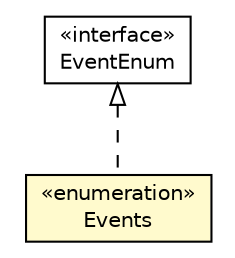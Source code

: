 #!/usr/local/bin/dot
#
# Class diagram 
# Generated by UMLGraph version 5.1 (http://www.umlgraph.org/)
#

digraph G {
	edge [fontname="Helvetica",fontsize=10,labelfontname="Helvetica",labelfontsize=10];
	node [fontname="Helvetica",fontsize=10,shape=plaintext];
	nodesep=0.25;
	ranksep=0.5;
	// com.connectlife.coreserver.ApplicationStateMachine.Events
	c753 [label=<<table title="com.connectlife.coreserver.ApplicationStateMachine.Events" border="0" cellborder="1" cellspacing="0" cellpadding="2" port="p" bgcolor="lemonChiffon" href="./ApplicationStateMachine.Events.html">
		<tr><td><table border="0" cellspacing="0" cellpadding="1">
<tr><td align="center" balign="center"> &#171;enumeration&#187; </td></tr>
<tr><td align="center" balign="center"> Events </td></tr>
		</table></td></tr>
		</table>>, fontname="Helvetica", fontcolor="black", fontsize=10.0];
	//com.connectlife.coreserver.ApplicationStateMachine.Events implements au.com.ds.ef.EventEnum
	c788:p -> c753:p [dir=back,arrowtail=empty,style=dashed];
	// au.com.ds.ef.EventEnum
	c788 [label=<<table title="au.com.ds.ef.EventEnum" border="0" cellborder="1" cellspacing="0" cellpadding="2" port="p" href="http://java.sun.com/j2se/1.4.2/docs/api/au/com/ds/ef/EventEnum.html">
		<tr><td><table border="0" cellspacing="0" cellpadding="1">
<tr><td align="center" balign="center"> &#171;interface&#187; </td></tr>
<tr><td align="center" balign="center"> EventEnum </td></tr>
		</table></td></tr>
		</table>>, fontname="Helvetica", fontcolor="black", fontsize=10.0];
}

